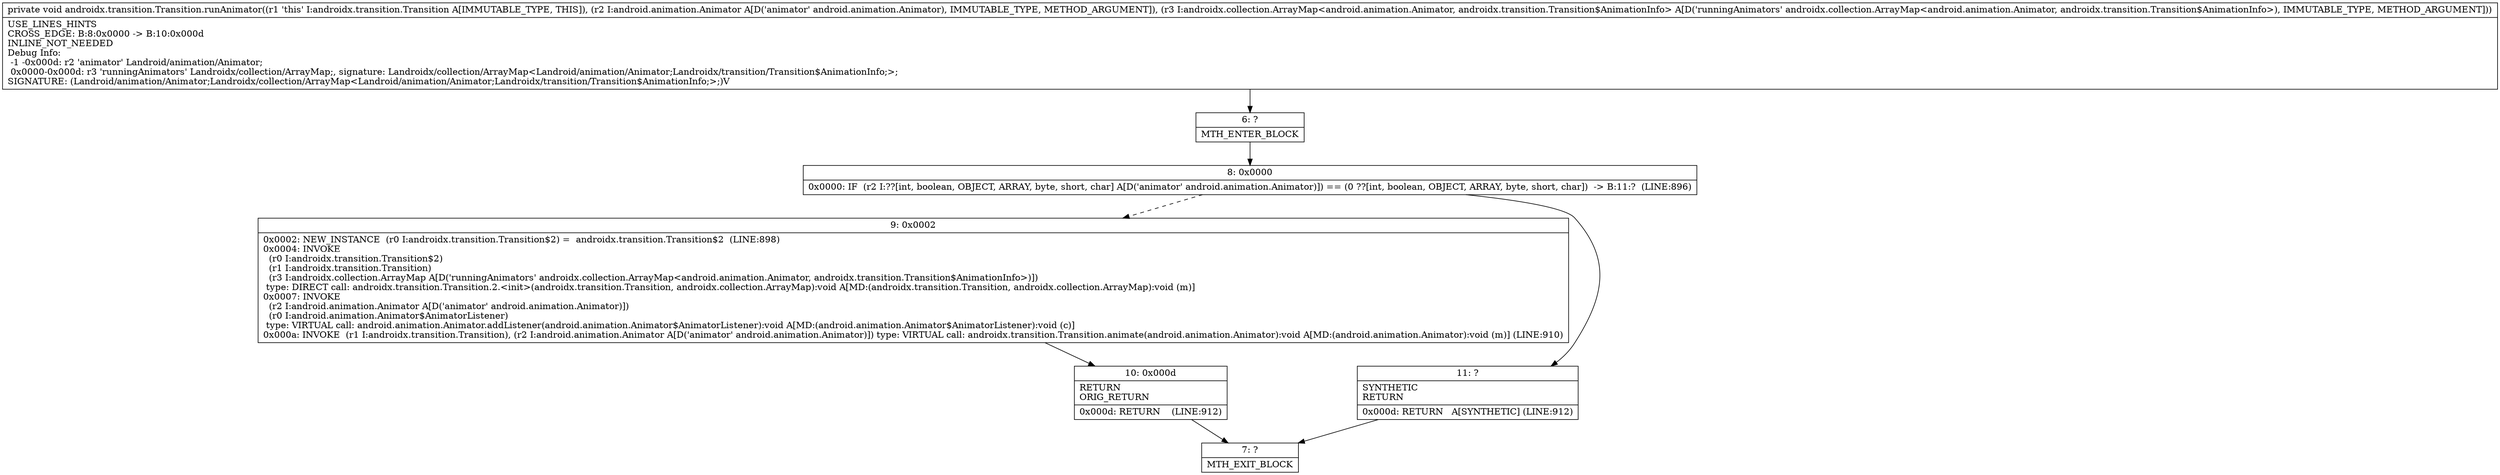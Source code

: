 digraph "CFG forandroidx.transition.Transition.runAnimator(Landroid\/animation\/Animator;Landroidx\/collection\/ArrayMap;)V" {
Node_6 [shape=record,label="{6\:\ ?|MTH_ENTER_BLOCK\l}"];
Node_8 [shape=record,label="{8\:\ 0x0000|0x0000: IF  (r2 I:??[int, boolean, OBJECT, ARRAY, byte, short, char] A[D('animator' android.animation.Animator)]) == (0 ??[int, boolean, OBJECT, ARRAY, byte, short, char])  \-\> B:11:?  (LINE:896)\l}"];
Node_9 [shape=record,label="{9\:\ 0x0002|0x0002: NEW_INSTANCE  (r0 I:androidx.transition.Transition$2) =  androidx.transition.Transition$2  (LINE:898)\l0x0004: INVOKE  \l  (r0 I:androidx.transition.Transition$2)\l  (r1 I:androidx.transition.Transition)\l  (r3 I:androidx.collection.ArrayMap A[D('runningAnimators' androidx.collection.ArrayMap\<android.animation.Animator, androidx.transition.Transition$AnimationInfo\>)])\l type: DIRECT call: androidx.transition.Transition.2.\<init\>(androidx.transition.Transition, androidx.collection.ArrayMap):void A[MD:(androidx.transition.Transition, androidx.collection.ArrayMap):void (m)]\l0x0007: INVOKE  \l  (r2 I:android.animation.Animator A[D('animator' android.animation.Animator)])\l  (r0 I:android.animation.Animator$AnimatorListener)\l type: VIRTUAL call: android.animation.Animator.addListener(android.animation.Animator$AnimatorListener):void A[MD:(android.animation.Animator$AnimatorListener):void (c)]\l0x000a: INVOKE  (r1 I:androidx.transition.Transition), (r2 I:android.animation.Animator A[D('animator' android.animation.Animator)]) type: VIRTUAL call: androidx.transition.Transition.animate(android.animation.Animator):void A[MD:(android.animation.Animator):void (m)] (LINE:910)\l}"];
Node_10 [shape=record,label="{10\:\ 0x000d|RETURN\lORIG_RETURN\l|0x000d: RETURN    (LINE:912)\l}"];
Node_7 [shape=record,label="{7\:\ ?|MTH_EXIT_BLOCK\l}"];
Node_11 [shape=record,label="{11\:\ ?|SYNTHETIC\lRETURN\l|0x000d: RETURN   A[SYNTHETIC] (LINE:912)\l}"];
MethodNode[shape=record,label="{private void androidx.transition.Transition.runAnimator((r1 'this' I:androidx.transition.Transition A[IMMUTABLE_TYPE, THIS]), (r2 I:android.animation.Animator A[D('animator' android.animation.Animator), IMMUTABLE_TYPE, METHOD_ARGUMENT]), (r3 I:androidx.collection.ArrayMap\<android.animation.Animator, androidx.transition.Transition$AnimationInfo\> A[D('runningAnimators' androidx.collection.ArrayMap\<android.animation.Animator, androidx.transition.Transition$AnimationInfo\>), IMMUTABLE_TYPE, METHOD_ARGUMENT]))  | USE_LINES_HINTS\lCROSS_EDGE: B:8:0x0000 \-\> B:10:0x000d\lINLINE_NOT_NEEDED\lDebug Info:\l  \-1 \-0x000d: r2 'animator' Landroid\/animation\/Animator;\l  0x0000\-0x000d: r3 'runningAnimators' Landroidx\/collection\/ArrayMap;, signature: Landroidx\/collection\/ArrayMap\<Landroid\/animation\/Animator;Landroidx\/transition\/Transition$AnimationInfo;\>;\lSIGNATURE: (Landroid\/animation\/Animator;Landroidx\/collection\/ArrayMap\<Landroid\/animation\/Animator;Landroidx\/transition\/Transition$AnimationInfo;\>;)V\l}"];
MethodNode -> Node_6;Node_6 -> Node_8;
Node_8 -> Node_9[style=dashed];
Node_8 -> Node_11;
Node_9 -> Node_10;
Node_10 -> Node_7;
Node_11 -> Node_7;
}

